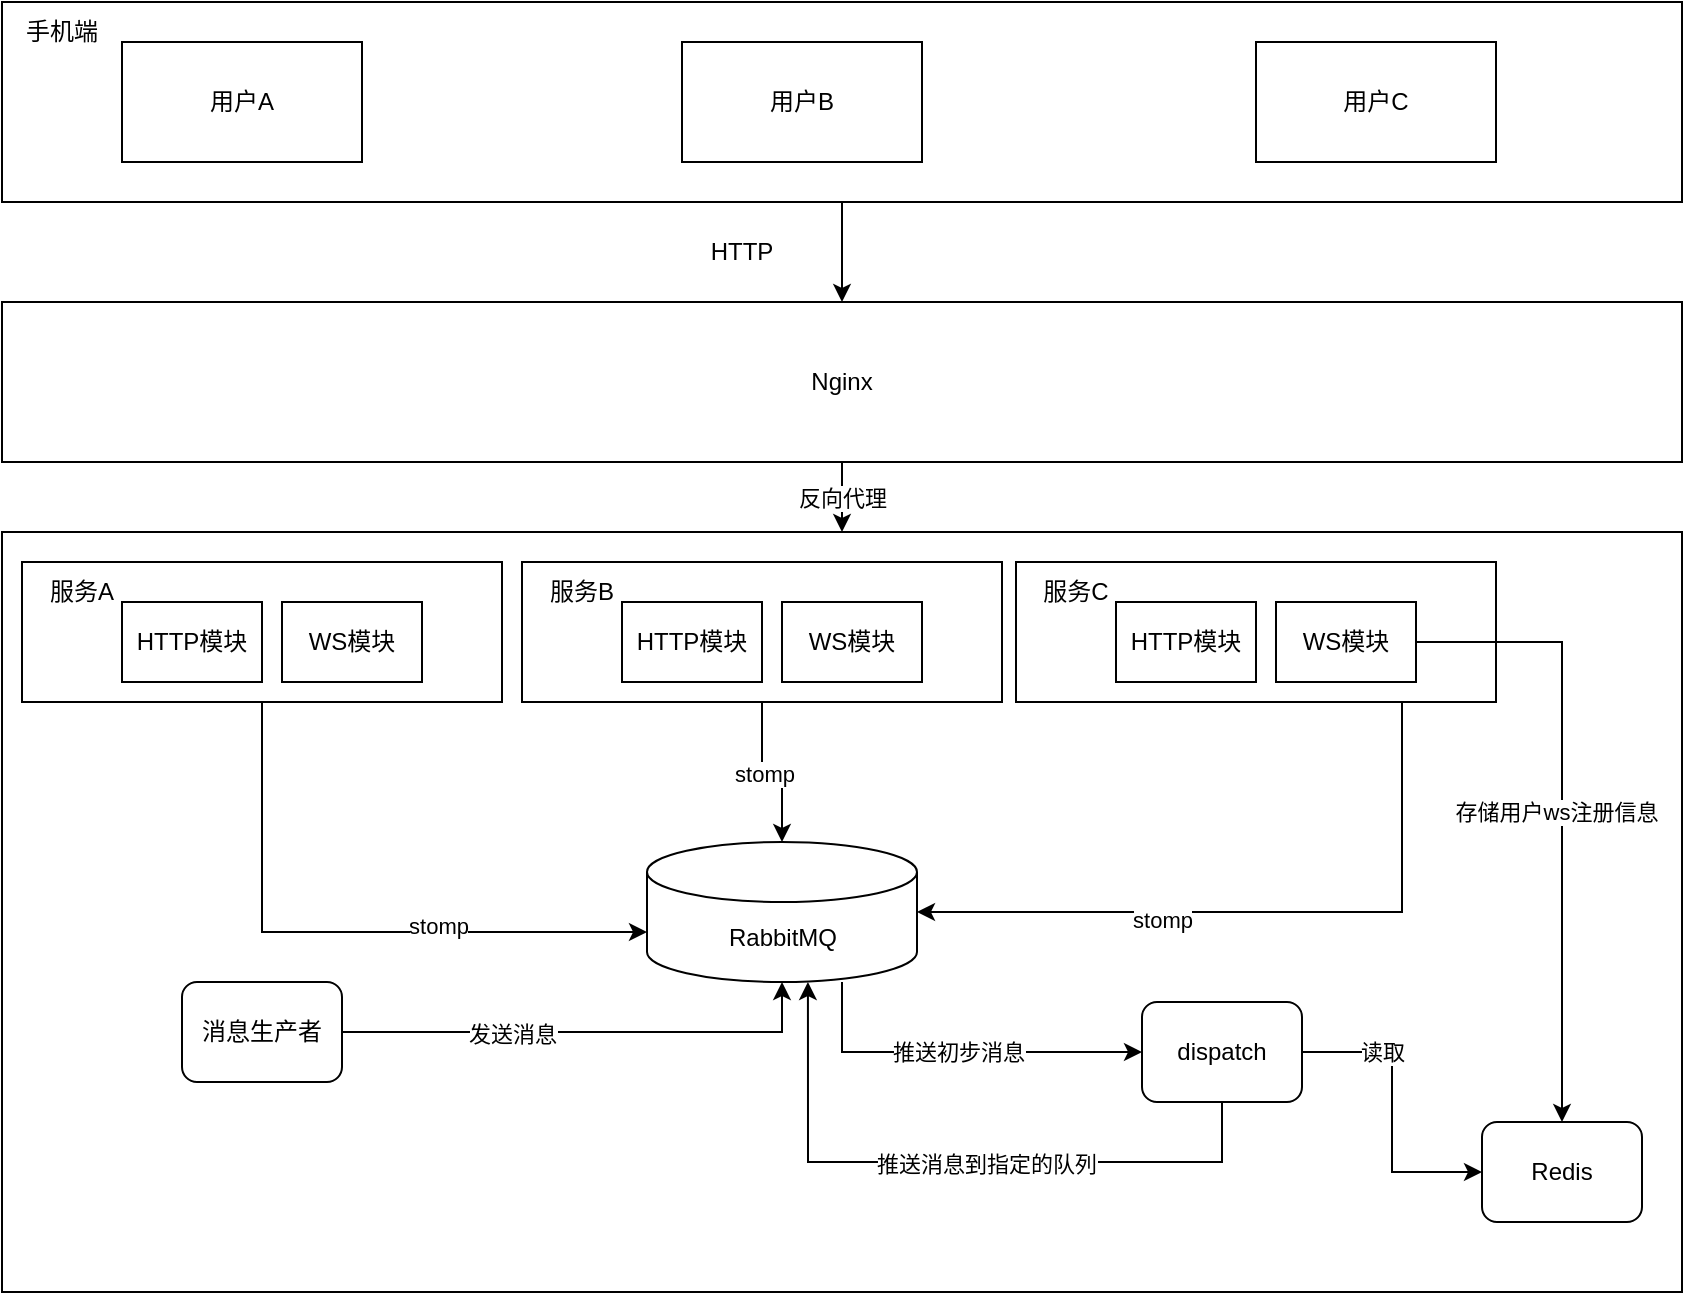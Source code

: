 <mxfile version="15.5.4" type="github">
  <diagram id="G8wTLtnxxF_a71g-igOY" name="Page-1">
    <mxGraphModel dx="1125" dy="698" grid="1" gridSize="10" guides="1" tooltips="1" connect="1" arrows="1" fold="1" page="1" pageScale="1" pageWidth="827" pageHeight="1169" math="0" shadow="0">
      <root>
        <mxCell id="0" />
        <mxCell id="1" parent="0" />
        <mxCell id="8IRLoSpyoqPYh5H4hLr8-25" value="" style="rounded=0;whiteSpace=wrap;html=1;" vertex="1" parent="1">
          <mxGeometry x="80" y="325" width="840" height="380" as="geometry" />
        </mxCell>
        <mxCell id="8IRLoSpyoqPYh5H4hLr8-8" value="" style="group" vertex="1" connectable="0" parent="1">
          <mxGeometry x="90" y="340" width="240" height="70" as="geometry" />
        </mxCell>
        <mxCell id="8IRLoSpyoqPYh5H4hLr8-3" value="" style="rounded=0;whiteSpace=wrap;html=1;" vertex="1" parent="8IRLoSpyoqPYh5H4hLr8-8">
          <mxGeometry width="240" height="70" as="geometry" />
        </mxCell>
        <mxCell id="8IRLoSpyoqPYh5H4hLr8-4" value="服务A" style="text;html=1;strokeColor=none;fillColor=none;align=center;verticalAlign=middle;whiteSpace=wrap;rounded=0;" vertex="1" parent="8IRLoSpyoqPYh5H4hLr8-8">
          <mxGeometry width="60" height="30" as="geometry" />
        </mxCell>
        <mxCell id="8IRLoSpyoqPYh5H4hLr8-5" value="WS模块" style="rounded=0;whiteSpace=wrap;html=1;" vertex="1" parent="8IRLoSpyoqPYh5H4hLr8-8">
          <mxGeometry x="130" y="20" width="70" height="40" as="geometry" />
        </mxCell>
        <mxCell id="8IRLoSpyoqPYh5H4hLr8-13" value="HTTP模块" style="rounded=0;whiteSpace=wrap;html=1;" vertex="1" parent="8IRLoSpyoqPYh5H4hLr8-8">
          <mxGeometry x="50" y="20" width="70" height="40" as="geometry" />
        </mxCell>
        <mxCell id="8IRLoSpyoqPYh5H4hLr8-9" value="" style="group" vertex="1" connectable="0" parent="1">
          <mxGeometry x="340" y="340" width="240" height="70" as="geometry" />
        </mxCell>
        <mxCell id="8IRLoSpyoqPYh5H4hLr8-10" value="" style="rounded=0;whiteSpace=wrap;html=1;" vertex="1" parent="8IRLoSpyoqPYh5H4hLr8-9">
          <mxGeometry width="240" height="70" as="geometry" />
        </mxCell>
        <mxCell id="8IRLoSpyoqPYh5H4hLr8-11" value="服务B" style="text;html=1;strokeColor=none;fillColor=none;align=center;verticalAlign=middle;whiteSpace=wrap;rounded=0;" vertex="1" parent="8IRLoSpyoqPYh5H4hLr8-9">
          <mxGeometry width="60" height="30" as="geometry" />
        </mxCell>
        <mxCell id="8IRLoSpyoqPYh5H4hLr8-12" value="WS模块" style="rounded=0;whiteSpace=wrap;html=1;" vertex="1" parent="8IRLoSpyoqPYh5H4hLr8-9">
          <mxGeometry x="130" y="20" width="70" height="40" as="geometry" />
        </mxCell>
        <mxCell id="8IRLoSpyoqPYh5H4hLr8-14" value="HTTP模块" style="rounded=0;whiteSpace=wrap;html=1;" vertex="1" parent="8IRLoSpyoqPYh5H4hLr8-9">
          <mxGeometry x="50" y="20" width="70" height="40" as="geometry" />
        </mxCell>
        <mxCell id="8IRLoSpyoqPYh5H4hLr8-15" value="" style="group" vertex="1" connectable="0" parent="1">
          <mxGeometry x="587" y="340" width="240" height="70" as="geometry" />
        </mxCell>
        <mxCell id="8IRLoSpyoqPYh5H4hLr8-16" value="" style="rounded=0;whiteSpace=wrap;html=1;" vertex="1" parent="8IRLoSpyoqPYh5H4hLr8-15">
          <mxGeometry width="240" height="70" as="geometry" />
        </mxCell>
        <mxCell id="8IRLoSpyoqPYh5H4hLr8-17" value="服务C" style="text;html=1;strokeColor=none;fillColor=none;align=center;verticalAlign=middle;whiteSpace=wrap;rounded=0;" vertex="1" parent="8IRLoSpyoqPYh5H4hLr8-15">
          <mxGeometry width="60" height="30" as="geometry" />
        </mxCell>
        <mxCell id="8IRLoSpyoqPYh5H4hLr8-18" value="WS模块" style="rounded=0;whiteSpace=wrap;html=1;" vertex="1" parent="8IRLoSpyoqPYh5H4hLr8-15">
          <mxGeometry x="130" y="20" width="70" height="40" as="geometry" />
        </mxCell>
        <mxCell id="8IRLoSpyoqPYh5H4hLr8-19" value="HTTP模块" style="rounded=0;whiteSpace=wrap;html=1;" vertex="1" parent="8IRLoSpyoqPYh5H4hLr8-15">
          <mxGeometry x="50" y="20" width="70" height="40" as="geometry" />
        </mxCell>
        <mxCell id="8IRLoSpyoqPYh5H4hLr8-29" value="反向代理" style="edgeStyle=orthogonalEdgeStyle;rounded=0;orthogonalLoop=1;jettySize=auto;html=1;entryX=0.5;entryY=0;entryDx=0;entryDy=0;" edge="1" parent="1" source="8IRLoSpyoqPYh5H4hLr8-23" target="8IRLoSpyoqPYh5H4hLr8-25">
          <mxGeometry relative="1" as="geometry" />
        </mxCell>
        <mxCell id="8IRLoSpyoqPYh5H4hLr8-23" value="Nginx" style="rounded=0;whiteSpace=wrap;html=1;" vertex="1" parent="1">
          <mxGeometry x="80" y="210" width="840" height="80" as="geometry" />
        </mxCell>
        <mxCell id="8IRLoSpyoqPYh5H4hLr8-26" value="" style="group" vertex="1" connectable="0" parent="1">
          <mxGeometry x="80" y="60" width="840" height="100" as="geometry" />
        </mxCell>
        <mxCell id="8IRLoSpyoqPYh5H4hLr8-24" value="" style="rounded=0;whiteSpace=wrap;html=1;" vertex="1" parent="8IRLoSpyoqPYh5H4hLr8-26">
          <mxGeometry width="840" height="100" as="geometry" />
        </mxCell>
        <mxCell id="8IRLoSpyoqPYh5H4hLr8-1" value="用户A" style="rounded=0;whiteSpace=wrap;html=1;" vertex="1" parent="8IRLoSpyoqPYh5H4hLr8-26">
          <mxGeometry x="60" y="20" width="120" height="60" as="geometry" />
        </mxCell>
        <mxCell id="8IRLoSpyoqPYh5H4hLr8-2" value="用户B" style="rounded=0;whiteSpace=wrap;html=1;" vertex="1" parent="8IRLoSpyoqPYh5H4hLr8-26">
          <mxGeometry x="340" y="20" width="120" height="60" as="geometry" />
        </mxCell>
        <mxCell id="8IRLoSpyoqPYh5H4hLr8-20" value="用户C" style="rounded=0;whiteSpace=wrap;html=1;" vertex="1" parent="8IRLoSpyoqPYh5H4hLr8-26">
          <mxGeometry x="627" y="20" width="120" height="60" as="geometry" />
        </mxCell>
        <mxCell id="8IRLoSpyoqPYh5H4hLr8-56" value="手机端" style="text;html=1;strokeColor=none;fillColor=none;align=center;verticalAlign=middle;whiteSpace=wrap;rounded=0;" vertex="1" parent="8IRLoSpyoqPYh5H4hLr8-26">
          <mxGeometry width="60" height="30" as="geometry" />
        </mxCell>
        <mxCell id="8IRLoSpyoqPYh5H4hLr8-27" style="edgeStyle=orthogonalEdgeStyle;rounded=0;orthogonalLoop=1;jettySize=auto;html=1;entryX=0.5;entryY=0;entryDx=0;entryDy=0;" edge="1" parent="1" source="8IRLoSpyoqPYh5H4hLr8-24" target="8IRLoSpyoqPYh5H4hLr8-23">
          <mxGeometry relative="1" as="geometry" />
        </mxCell>
        <mxCell id="8IRLoSpyoqPYh5H4hLr8-28" value="HTTP" style="text;html=1;strokeColor=none;fillColor=none;align=center;verticalAlign=middle;whiteSpace=wrap;rounded=0;" vertex="1" parent="1">
          <mxGeometry x="420" y="170" width="60" height="30" as="geometry" />
        </mxCell>
        <mxCell id="8IRLoSpyoqPYh5H4hLr8-46" value="推送初步消息" style="edgeStyle=orthogonalEdgeStyle;rounded=0;orthogonalLoop=1;jettySize=auto;html=1;entryX=0;entryY=0.5;entryDx=0;entryDy=0;" edge="1" parent="1" source="8IRLoSpyoqPYh5H4hLr8-30" target="8IRLoSpyoqPYh5H4hLr8-40">
          <mxGeometry relative="1" as="geometry">
            <Array as="points">
              <mxPoint x="500" y="585" />
            </Array>
          </mxGeometry>
        </mxCell>
        <mxCell id="8IRLoSpyoqPYh5H4hLr8-30" value="RabbitMQ" style="shape=cylinder3;whiteSpace=wrap;html=1;boundedLbl=1;backgroundOutline=1;size=15;" vertex="1" parent="1">
          <mxGeometry x="402.5" y="480" width="135" height="70" as="geometry" />
        </mxCell>
        <mxCell id="8IRLoSpyoqPYh5H4hLr8-31" style="edgeStyle=orthogonalEdgeStyle;rounded=0;orthogonalLoop=1;jettySize=auto;html=1;entryX=0;entryY=0;entryDx=0;entryDy=45;entryPerimeter=0;" edge="1" parent="1" source="8IRLoSpyoqPYh5H4hLr8-3" target="8IRLoSpyoqPYh5H4hLr8-30">
          <mxGeometry relative="1" as="geometry">
            <Array as="points">
              <mxPoint x="210" y="525" />
            </Array>
          </mxGeometry>
        </mxCell>
        <mxCell id="8IRLoSpyoqPYh5H4hLr8-34" value="stomp" style="edgeLabel;html=1;align=center;verticalAlign=middle;resizable=0;points=[];" vertex="1" connectable="0" parent="8IRLoSpyoqPYh5H4hLr8-31">
          <mxGeometry x="0.316" y="3" relative="1" as="geometry">
            <mxPoint as="offset" />
          </mxGeometry>
        </mxCell>
        <mxCell id="8IRLoSpyoqPYh5H4hLr8-32" style="edgeStyle=orthogonalEdgeStyle;rounded=0;orthogonalLoop=1;jettySize=auto;html=1;entryX=0.5;entryY=0;entryDx=0;entryDy=0;entryPerimeter=0;" edge="1" parent="1" source="8IRLoSpyoqPYh5H4hLr8-10" target="8IRLoSpyoqPYh5H4hLr8-30">
          <mxGeometry relative="1" as="geometry" />
        </mxCell>
        <mxCell id="8IRLoSpyoqPYh5H4hLr8-35" value="stomp" style="edgeLabel;html=1;align=center;verticalAlign=middle;resizable=0;points=[];" vertex="1" connectable="0" parent="8IRLoSpyoqPYh5H4hLr8-32">
          <mxGeometry x="-0.114" y="-1" relative="1" as="geometry">
            <mxPoint as="offset" />
          </mxGeometry>
        </mxCell>
        <mxCell id="8IRLoSpyoqPYh5H4hLr8-33" style="edgeStyle=orthogonalEdgeStyle;rounded=0;orthogonalLoop=1;jettySize=auto;html=1;entryX=1;entryY=0.5;entryDx=0;entryDy=0;entryPerimeter=0;" edge="1" parent="1" source="8IRLoSpyoqPYh5H4hLr8-16" target="8IRLoSpyoqPYh5H4hLr8-30">
          <mxGeometry relative="1" as="geometry">
            <Array as="points">
              <mxPoint x="780" y="515" />
            </Array>
          </mxGeometry>
        </mxCell>
        <mxCell id="8IRLoSpyoqPYh5H4hLr8-36" value="stomp" style="edgeLabel;html=1;align=center;verticalAlign=middle;resizable=0;points=[];" vertex="1" connectable="0" parent="8IRLoSpyoqPYh5H4hLr8-33">
          <mxGeometry x="0.298" y="4" relative="1" as="geometry">
            <mxPoint as="offset" />
          </mxGeometry>
        </mxCell>
        <mxCell id="8IRLoSpyoqPYh5H4hLr8-38" style="edgeStyle=orthogonalEdgeStyle;rounded=0;orthogonalLoop=1;jettySize=auto;html=1;entryX=0.5;entryY=1;entryDx=0;entryDy=0;entryPerimeter=0;" edge="1" parent="1" source="8IRLoSpyoqPYh5H4hLr8-37" target="8IRLoSpyoqPYh5H4hLr8-30">
          <mxGeometry relative="1" as="geometry" />
        </mxCell>
        <mxCell id="8IRLoSpyoqPYh5H4hLr8-39" value="发送消息" style="edgeLabel;html=1;align=center;verticalAlign=middle;resizable=0;points=[];" vertex="1" connectable="0" parent="8IRLoSpyoqPYh5H4hLr8-38">
          <mxGeometry x="-0.309" y="-1" relative="1" as="geometry">
            <mxPoint as="offset" />
          </mxGeometry>
        </mxCell>
        <mxCell id="8IRLoSpyoqPYh5H4hLr8-37" value="消息生产者" style="rounded=1;whiteSpace=wrap;html=1;" vertex="1" parent="1">
          <mxGeometry x="170" y="550" width="80" height="50" as="geometry" />
        </mxCell>
        <mxCell id="8IRLoSpyoqPYh5H4hLr8-47" style="edgeStyle=orthogonalEdgeStyle;rounded=0;orthogonalLoop=1;jettySize=auto;html=1;entryX=0.596;entryY=1;entryDx=0;entryDy=0;entryPerimeter=0;" edge="1" parent="1" source="8IRLoSpyoqPYh5H4hLr8-40" target="8IRLoSpyoqPYh5H4hLr8-30">
          <mxGeometry relative="1" as="geometry">
            <Array as="points">
              <mxPoint x="690" y="640" />
              <mxPoint x="483" y="640" />
            </Array>
          </mxGeometry>
        </mxCell>
        <mxCell id="8IRLoSpyoqPYh5H4hLr8-50" value="推送消息到指定的队列" style="edgeLabel;html=1;align=center;verticalAlign=middle;resizable=0;points=[];" vertex="1" connectable="0" parent="8IRLoSpyoqPYh5H4hLr8-47">
          <mxGeometry x="-0.095" y="1" relative="1" as="geometry">
            <mxPoint as="offset" />
          </mxGeometry>
        </mxCell>
        <mxCell id="8IRLoSpyoqPYh5H4hLr8-48" style="edgeStyle=orthogonalEdgeStyle;rounded=0;orthogonalLoop=1;jettySize=auto;html=1;entryX=0;entryY=0.5;entryDx=0;entryDy=0;" edge="1" parent="1" source="8IRLoSpyoqPYh5H4hLr8-40" target="8IRLoSpyoqPYh5H4hLr8-41">
          <mxGeometry relative="1" as="geometry" />
        </mxCell>
        <mxCell id="8IRLoSpyoqPYh5H4hLr8-49" value="读取" style="edgeLabel;html=1;align=center;verticalAlign=middle;resizable=0;points=[];" vertex="1" connectable="0" parent="8IRLoSpyoqPYh5H4hLr8-48">
          <mxGeometry x="-0.467" relative="1" as="geometry">
            <mxPoint as="offset" />
          </mxGeometry>
        </mxCell>
        <mxCell id="8IRLoSpyoqPYh5H4hLr8-40" value="dispatch" style="rounded=1;whiteSpace=wrap;html=1;" vertex="1" parent="1">
          <mxGeometry x="650" y="560" width="80" height="50" as="geometry" />
        </mxCell>
        <mxCell id="8IRLoSpyoqPYh5H4hLr8-41" value="Redis" style="rounded=1;whiteSpace=wrap;html=1;" vertex="1" parent="1">
          <mxGeometry x="820" y="620" width="80" height="50" as="geometry" />
        </mxCell>
        <mxCell id="8IRLoSpyoqPYh5H4hLr8-42" style="edgeStyle=orthogonalEdgeStyle;rounded=0;orthogonalLoop=1;jettySize=auto;html=1;" edge="1" parent="1" source="8IRLoSpyoqPYh5H4hLr8-18" target="8IRLoSpyoqPYh5H4hLr8-41">
          <mxGeometry relative="1" as="geometry" />
        </mxCell>
        <mxCell id="8IRLoSpyoqPYh5H4hLr8-45" value="存储用户ws注册信息" style="edgeLabel;html=1;align=center;verticalAlign=middle;resizable=0;points=[];" vertex="1" connectable="0" parent="8IRLoSpyoqPYh5H4hLr8-42">
          <mxGeometry x="0.007" y="-3" relative="1" as="geometry">
            <mxPoint as="offset" />
          </mxGeometry>
        </mxCell>
      </root>
    </mxGraphModel>
  </diagram>
</mxfile>
